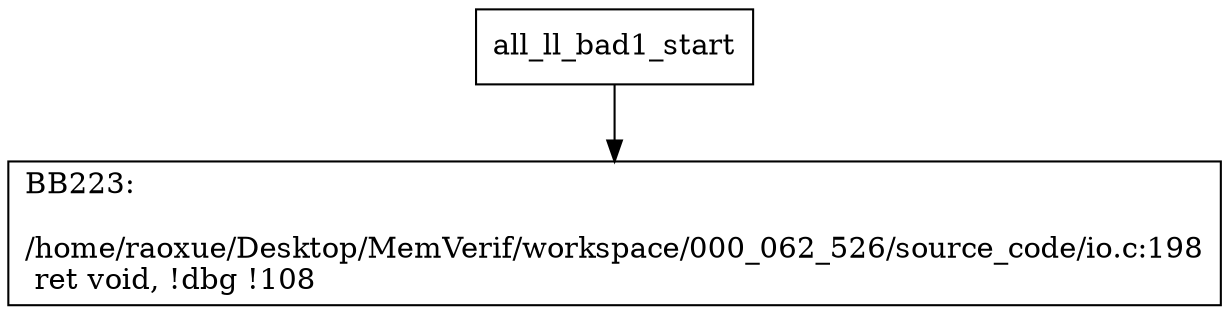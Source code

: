 digraph "CFG for'all_ll_bad1' function" {
	BBall_ll_bad1_start[shape=record,label="{all_ll_bad1_start}"];
	BBall_ll_bad1_start-> all_ll_bad1BB223;
	all_ll_bad1BB223 [shape=record, label="{BB223:\l\l/home/raoxue/Desktop/MemVerif/workspace/000_062_526/source_code/io.c:198\l
  ret void, !dbg !108\l
}"];
}
